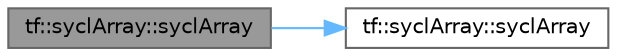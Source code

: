 digraph "tf::syclArray::syclArray"
{
 // LATEX_PDF_SIZE
  bgcolor="transparent";
  edge [fontname=Helvetica,fontsize=10,labelfontname=Helvetica,labelfontsize=10];
  node [fontname=Helvetica,fontsize=10,shape=box,height=0.2,width=0.4];
  rankdir="LR";
  Node1 [id="Node000001",label="tf::syclArray::syclArray",height=0.2,width=0.4,color="gray40", fillcolor="grey60", style="filled", fontcolor="black",tooltip=" "];
  Node1 -> Node2 [id="edge1_Node000001_Node000002",color="steelblue1",style="solid",tooltip=" "];
  Node2 [id="Node000002",label="tf::syclArray::syclArray",height=0.2,width=0.4,color="grey40", fillcolor="white", style="filled",URL="$structtf_1_1sycl_array.html#a78e2731bde4f5940598c8dc8ffee06ed",tooltip=" "];
}
